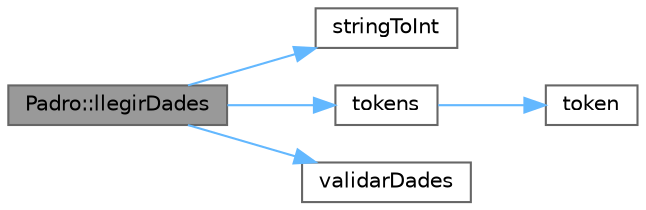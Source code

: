 digraph "Padro::llegirDades"
{
 // LATEX_PDF_SIZE
  bgcolor="transparent";
  edge [fontname=Helvetica,fontsize=10,labelfontname=Helvetica,labelfontsize=10];
  node [fontname=Helvetica,fontsize=10,shape=box,height=0.2,width=0.4];
  rankdir="LR";
  Node1 [id="Node000001",label="Padro::llegirDades",height=0.2,width=0.4,color="gray40", fillcolor="grey60", style="filled", fontcolor="black",tooltip="Lee los datos desde un archivo y los carga en las estructuras internas."];
  Node1 -> Node2 [id="edge5_Node000001_Node000002",color="steelblue1",style="solid",tooltip=" "];
  Node2 [id="Node000002",label="stringToInt",height=0.2,width=0.4,color="grey40", fillcolor="white", style="filled",URL="$_padro_8cpp.html#a48aa78b1fe5fc91651ffd5cd37dac261",tooltip=" "];
  Node1 -> Node3 [id="edge6_Node000001_Node000003",color="steelblue1",style="solid",tooltip=" "];
  Node3 [id="Node000003",label="tokens",height=0.2,width=0.4,color="grey40", fillcolor="white", style="filled",URL="$eines_8cpp.html#ac386a3def60373b4661b397131f3c9fc",tooltip=" "];
  Node3 -> Node4 [id="edge7_Node000003_Node000004",color="steelblue1",style="solid",tooltip=" "];
  Node4 [id="Node000004",label="token",height=0.2,width=0.4,color="grey40", fillcolor="white", style="filled",URL="$eines_8cpp.html#aa9cc83610105486fab4a21343e5dccc5",tooltip=" "];
  Node1 -> Node5 [id="edge8_Node000001_Node000005",color="steelblue1",style="solid",tooltip=" "];
  Node5 [id="Node000005",label="validarDades",height=0.2,width=0.4,color="grey40", fillcolor="white", style="filled",URL="$_padro_8cpp.html#a55b5ec92d8bf2f88a3ee30257ad0367d",tooltip=" "];
}
